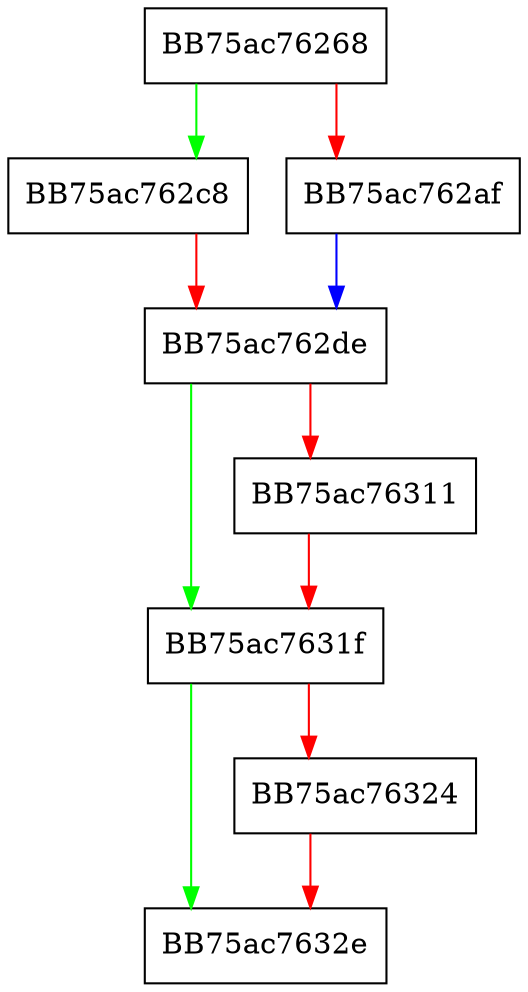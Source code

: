 digraph GetFolderPath {
  node [shape="box"];
  graph [splines=ortho];
  BB75ac76268 -> BB75ac762c8 [color="green"];
  BB75ac76268 -> BB75ac762af [color="red"];
  BB75ac762af -> BB75ac762de [color="blue"];
  BB75ac762c8 -> BB75ac762de [color="red"];
  BB75ac762de -> BB75ac7631f [color="green"];
  BB75ac762de -> BB75ac76311 [color="red"];
  BB75ac76311 -> BB75ac7631f [color="red"];
  BB75ac7631f -> BB75ac7632e [color="green"];
  BB75ac7631f -> BB75ac76324 [color="red"];
  BB75ac76324 -> BB75ac7632e [color="red"];
}